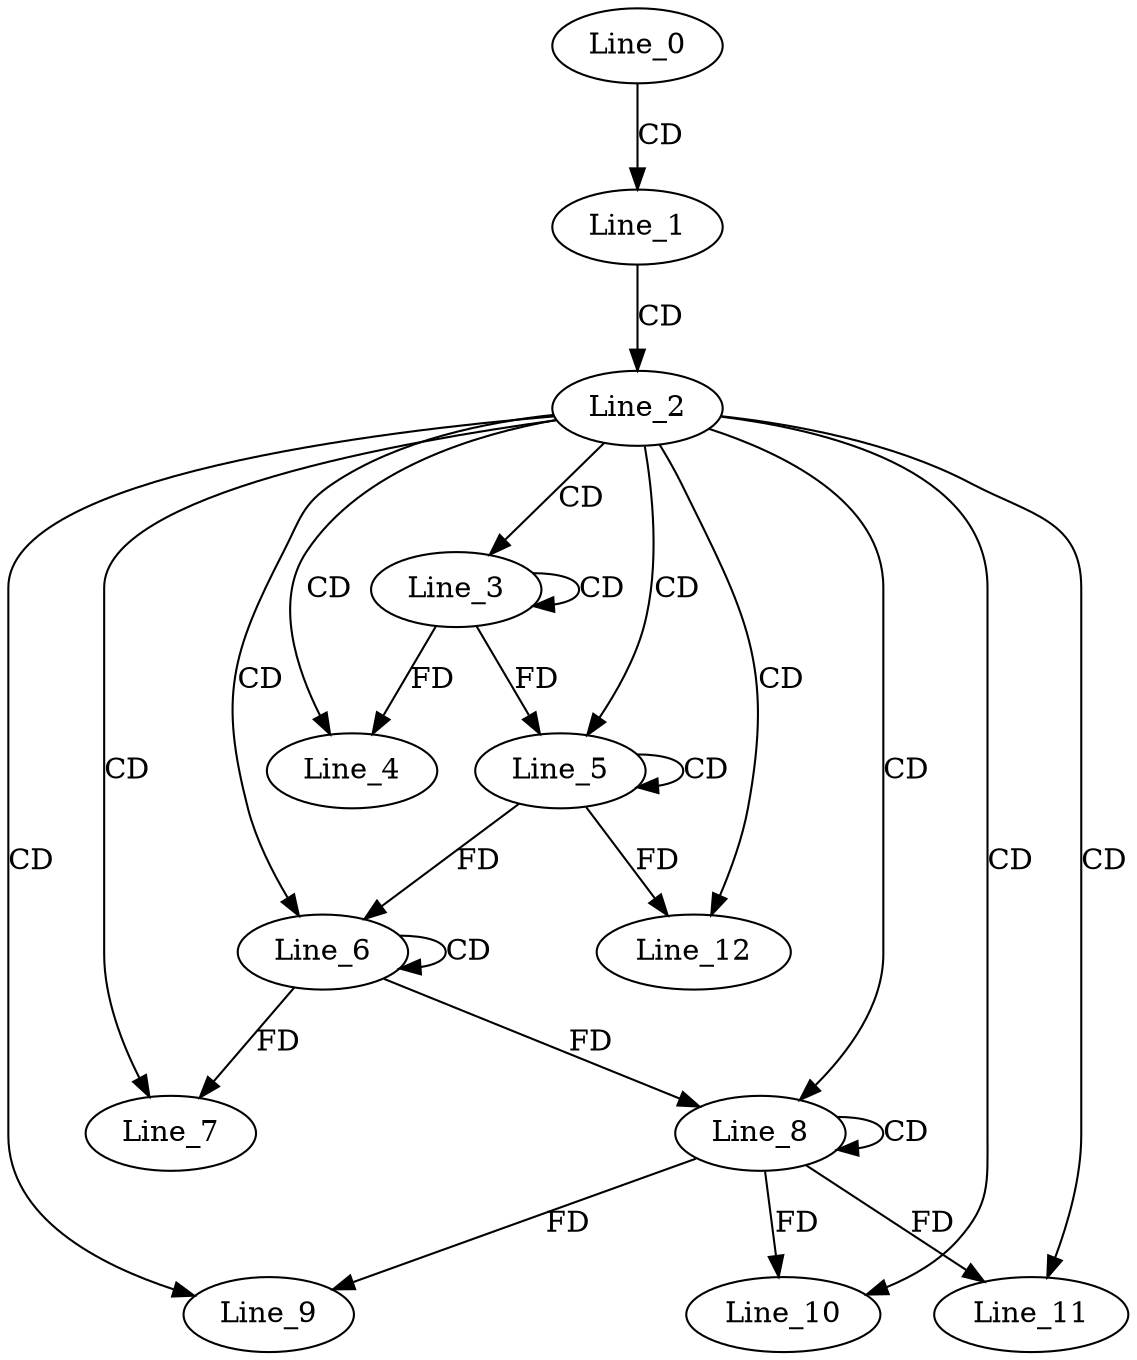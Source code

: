 digraph G {
  Line_0;
  Line_1;
  Line_2;
  Line_3;
  Line_3;
  Line_4;
  Line_5;
  Line_5;
  Line_6;
  Line_6;
  Line_7;
  Line_8;
  Line_8;
  Line_9;
  Line_9;
  Line_10;
  Line_10;
  Line_11;
  Line_11;
  Line_12;
  Line_0 -> Line_1 [ label="CD" ];
  Line_1 -> Line_2 [ label="CD" ];
  Line_2 -> Line_3 [ label="CD" ];
  Line_3 -> Line_3 [ label="CD" ];
  Line_2 -> Line_4 [ label="CD" ];
  Line_3 -> Line_4 [ label="FD" ];
  Line_2 -> Line_5 [ label="CD" ];
  Line_5 -> Line_5 [ label="CD" ];
  Line_3 -> Line_5 [ label="FD" ];
  Line_2 -> Line_6 [ label="CD" ];
  Line_6 -> Line_6 [ label="CD" ];
  Line_5 -> Line_6 [ label="FD" ];
  Line_2 -> Line_7 [ label="CD" ];
  Line_6 -> Line_7 [ label="FD" ];
  Line_2 -> Line_8 [ label="CD" ];
  Line_8 -> Line_8 [ label="CD" ];
  Line_6 -> Line_8 [ label="FD" ];
  Line_2 -> Line_9 [ label="CD" ];
  Line_8 -> Line_9 [ label="FD" ];
  Line_2 -> Line_10 [ label="CD" ];
  Line_8 -> Line_10 [ label="FD" ];
  Line_2 -> Line_11 [ label="CD" ];
  Line_8 -> Line_11 [ label="FD" ];
  Line_2 -> Line_12 [ label="CD" ];
  Line_5 -> Line_12 [ label="FD" ];
}

